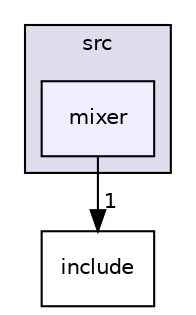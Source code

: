 digraph "/home/uos/test/skills/work-pro/alsa/src/alsa-lib-1.1.5/src/mixer" {
  compound=true
  node [ fontsize="10", fontname="Helvetica"];
  edge [ labelfontsize="10", labelfontname="Helvetica"];
  subgraph clusterdir_68267d1309a1af8e8297ef4c3efbcdba {
    graph [ bgcolor="#ddddee", pencolor="black", label="src" fontname="Helvetica", fontsize="10", URL="dir_68267d1309a1af8e8297ef4c3efbcdba.html"]
  dir_d1b0f45016cd06bf2eb252bd3f501161 [shape=box, label="mixer", style="filled", fillcolor="#eeeeff", pencolor="black", URL="dir_d1b0f45016cd06bf2eb252bd3f501161.html"];
  }
  dir_d44c64559bbebec7f509842c48db8b23 [shape=box label="include" URL="dir_d44c64559bbebec7f509842c48db8b23.html"];
  dir_d1b0f45016cd06bf2eb252bd3f501161->dir_d44c64559bbebec7f509842c48db8b23 [headlabel="1", labeldistance=1.5 headhref="dir_000004_000000.html"];
}
